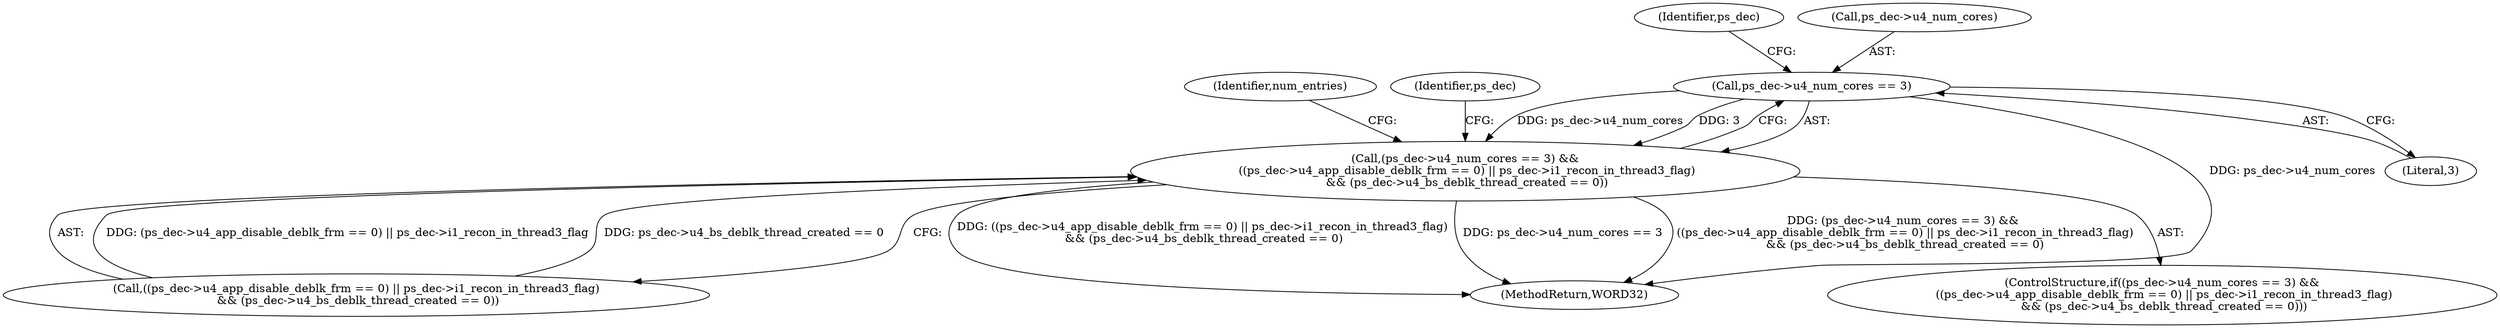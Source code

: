 digraph "0_Android_e629194c62a9a129ce378e08cb1059a8a53f1795_0@pointer" {
"1000458" [label="(Call,ps_dec->u4_num_cores == 3)"];
"1000457" [label="(Call,(ps_dec->u4_num_cores == 3) &&\n ((ps_dec->u4_app_disable_deblk_frm == 0) || ps_dec->i1_recon_in_thread3_flag)\n && (ps_dec->u4_bs_deblk_thread_created == 0))"];
"1001358" [label="(MethodReturn,WORD32)"];
"1000457" [label="(Call,(ps_dec->u4_num_cores == 3) &&\n ((ps_dec->u4_app_disable_deblk_frm == 0) || ps_dec->i1_recon_in_thread3_flag)\n && (ps_dec->u4_bs_deblk_thread_created == 0))"];
"1000763" [label="(Identifier,num_entries)"];
"1000467" [label="(Identifier,ps_dec)"];
"1000459" [label="(Call,ps_dec->u4_num_cores)"];
"1000481" [label="(Identifier,ps_dec)"];
"1000463" [label="(Call,((ps_dec->u4_app_disable_deblk_frm == 0) || ps_dec->i1_recon_in_thread3_flag)\n && (ps_dec->u4_bs_deblk_thread_created == 0))"];
"1000462" [label="(Literal,3)"];
"1000458" [label="(Call,ps_dec->u4_num_cores == 3)"];
"1000456" [label="(ControlStructure,if((ps_dec->u4_num_cores == 3) &&\n ((ps_dec->u4_app_disable_deblk_frm == 0) || ps_dec->i1_recon_in_thread3_flag)\n && (ps_dec->u4_bs_deblk_thread_created == 0)))"];
"1000458" -> "1000457"  [label="AST: "];
"1000458" -> "1000462"  [label="CFG: "];
"1000459" -> "1000458"  [label="AST: "];
"1000462" -> "1000458"  [label="AST: "];
"1000467" -> "1000458"  [label="CFG: "];
"1000457" -> "1000458"  [label="CFG: "];
"1000458" -> "1001358"  [label="DDG: ps_dec->u4_num_cores"];
"1000458" -> "1000457"  [label="DDG: ps_dec->u4_num_cores"];
"1000458" -> "1000457"  [label="DDG: 3"];
"1000457" -> "1000456"  [label="AST: "];
"1000457" -> "1000463"  [label="CFG: "];
"1000463" -> "1000457"  [label="AST: "];
"1000481" -> "1000457"  [label="CFG: "];
"1000763" -> "1000457"  [label="CFG: "];
"1000457" -> "1001358"  [label="DDG: (ps_dec->u4_num_cores == 3) &&\n ((ps_dec->u4_app_disable_deblk_frm == 0) || ps_dec->i1_recon_in_thread3_flag)\n && (ps_dec->u4_bs_deblk_thread_created == 0)"];
"1000457" -> "1001358"  [label="DDG: ((ps_dec->u4_app_disable_deblk_frm == 0) || ps_dec->i1_recon_in_thread3_flag)\n && (ps_dec->u4_bs_deblk_thread_created == 0)"];
"1000457" -> "1001358"  [label="DDG: ps_dec->u4_num_cores == 3"];
"1000463" -> "1000457"  [label="DDG: (ps_dec->u4_app_disable_deblk_frm == 0) || ps_dec->i1_recon_in_thread3_flag"];
"1000463" -> "1000457"  [label="DDG: ps_dec->u4_bs_deblk_thread_created == 0"];
}
